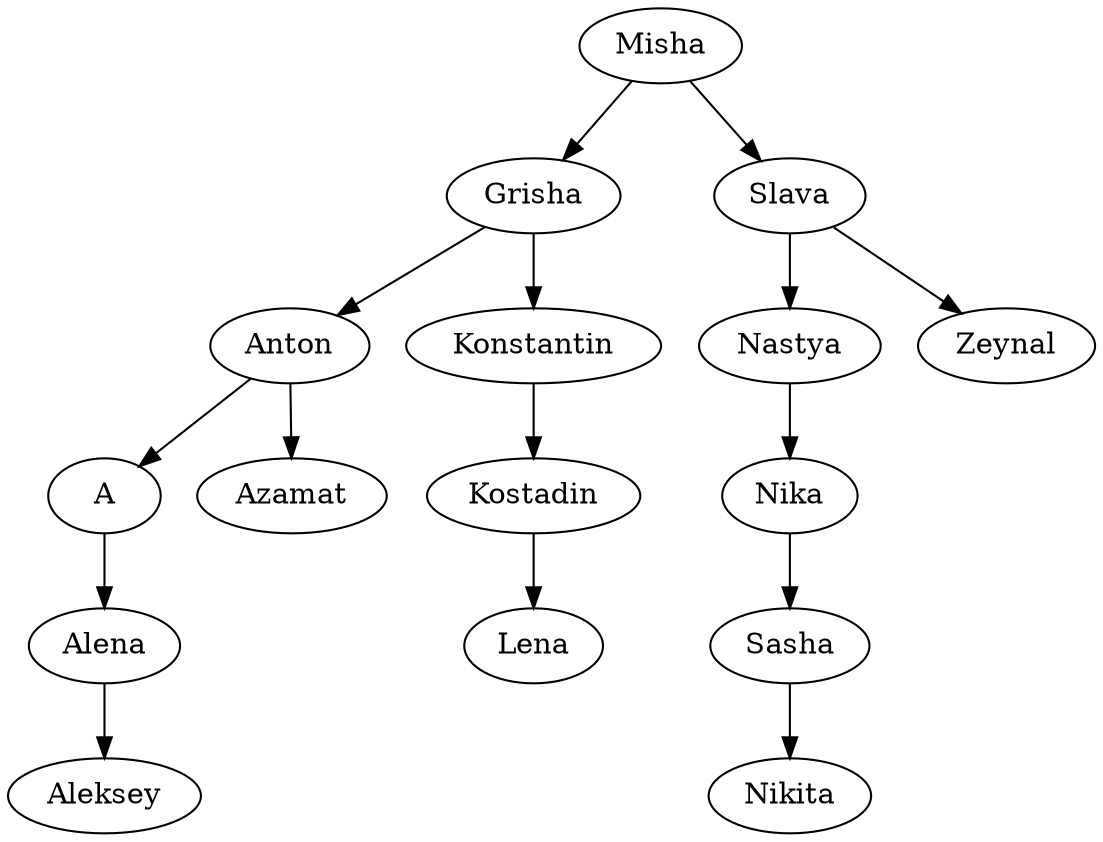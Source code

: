 digraph TREE{
Misha->Grisha
Grisha->Anton
Anton->A
A->Alena
Alena->Aleksey
Anton->Azamat
Grisha->Konstantin
Konstantin->Kostadin
Kostadin->Lena
Misha->Slava
Slava->Nastya
Nastya->Nika
Nika->Sasha
Sasha->Nikita
Slava->Zeynal
}